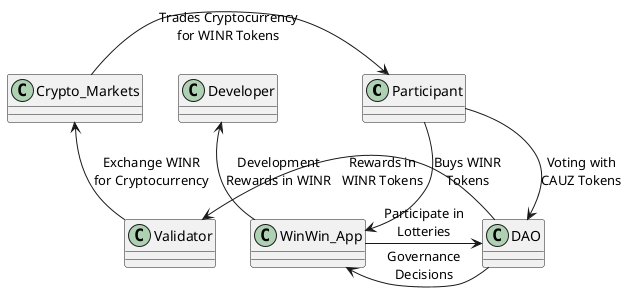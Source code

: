@startuml
!define RECTANGLE class

RECTANGLE Participant
RECTANGLE Validator
RECTANGLE Developer
RECTANGLE WinWin_App
RECTANGLE DAO
RECTANGLE Crypto_Markets

Participant -right-> WinWin_App : Buys WINR\nTokens
WinWin_App -down-> DAO : Participate in\nLotteries
DAO -left-> Validator : Rewards in\nWINR Tokens
Validator -up-> Crypto_Markets : Exchange WINR\nfor Cryptocurrency
Crypto_Markets -right-> Participant : Trades Cryptocurrency\nfor WINR Tokens
Participant -down-> DAO : Voting with\nCAUZ Tokens
DAO -left-> WinWin_App : Governance\nDecisions
WinWin_App -up-> Developer : Development\nRewards in WINR

@enduml
